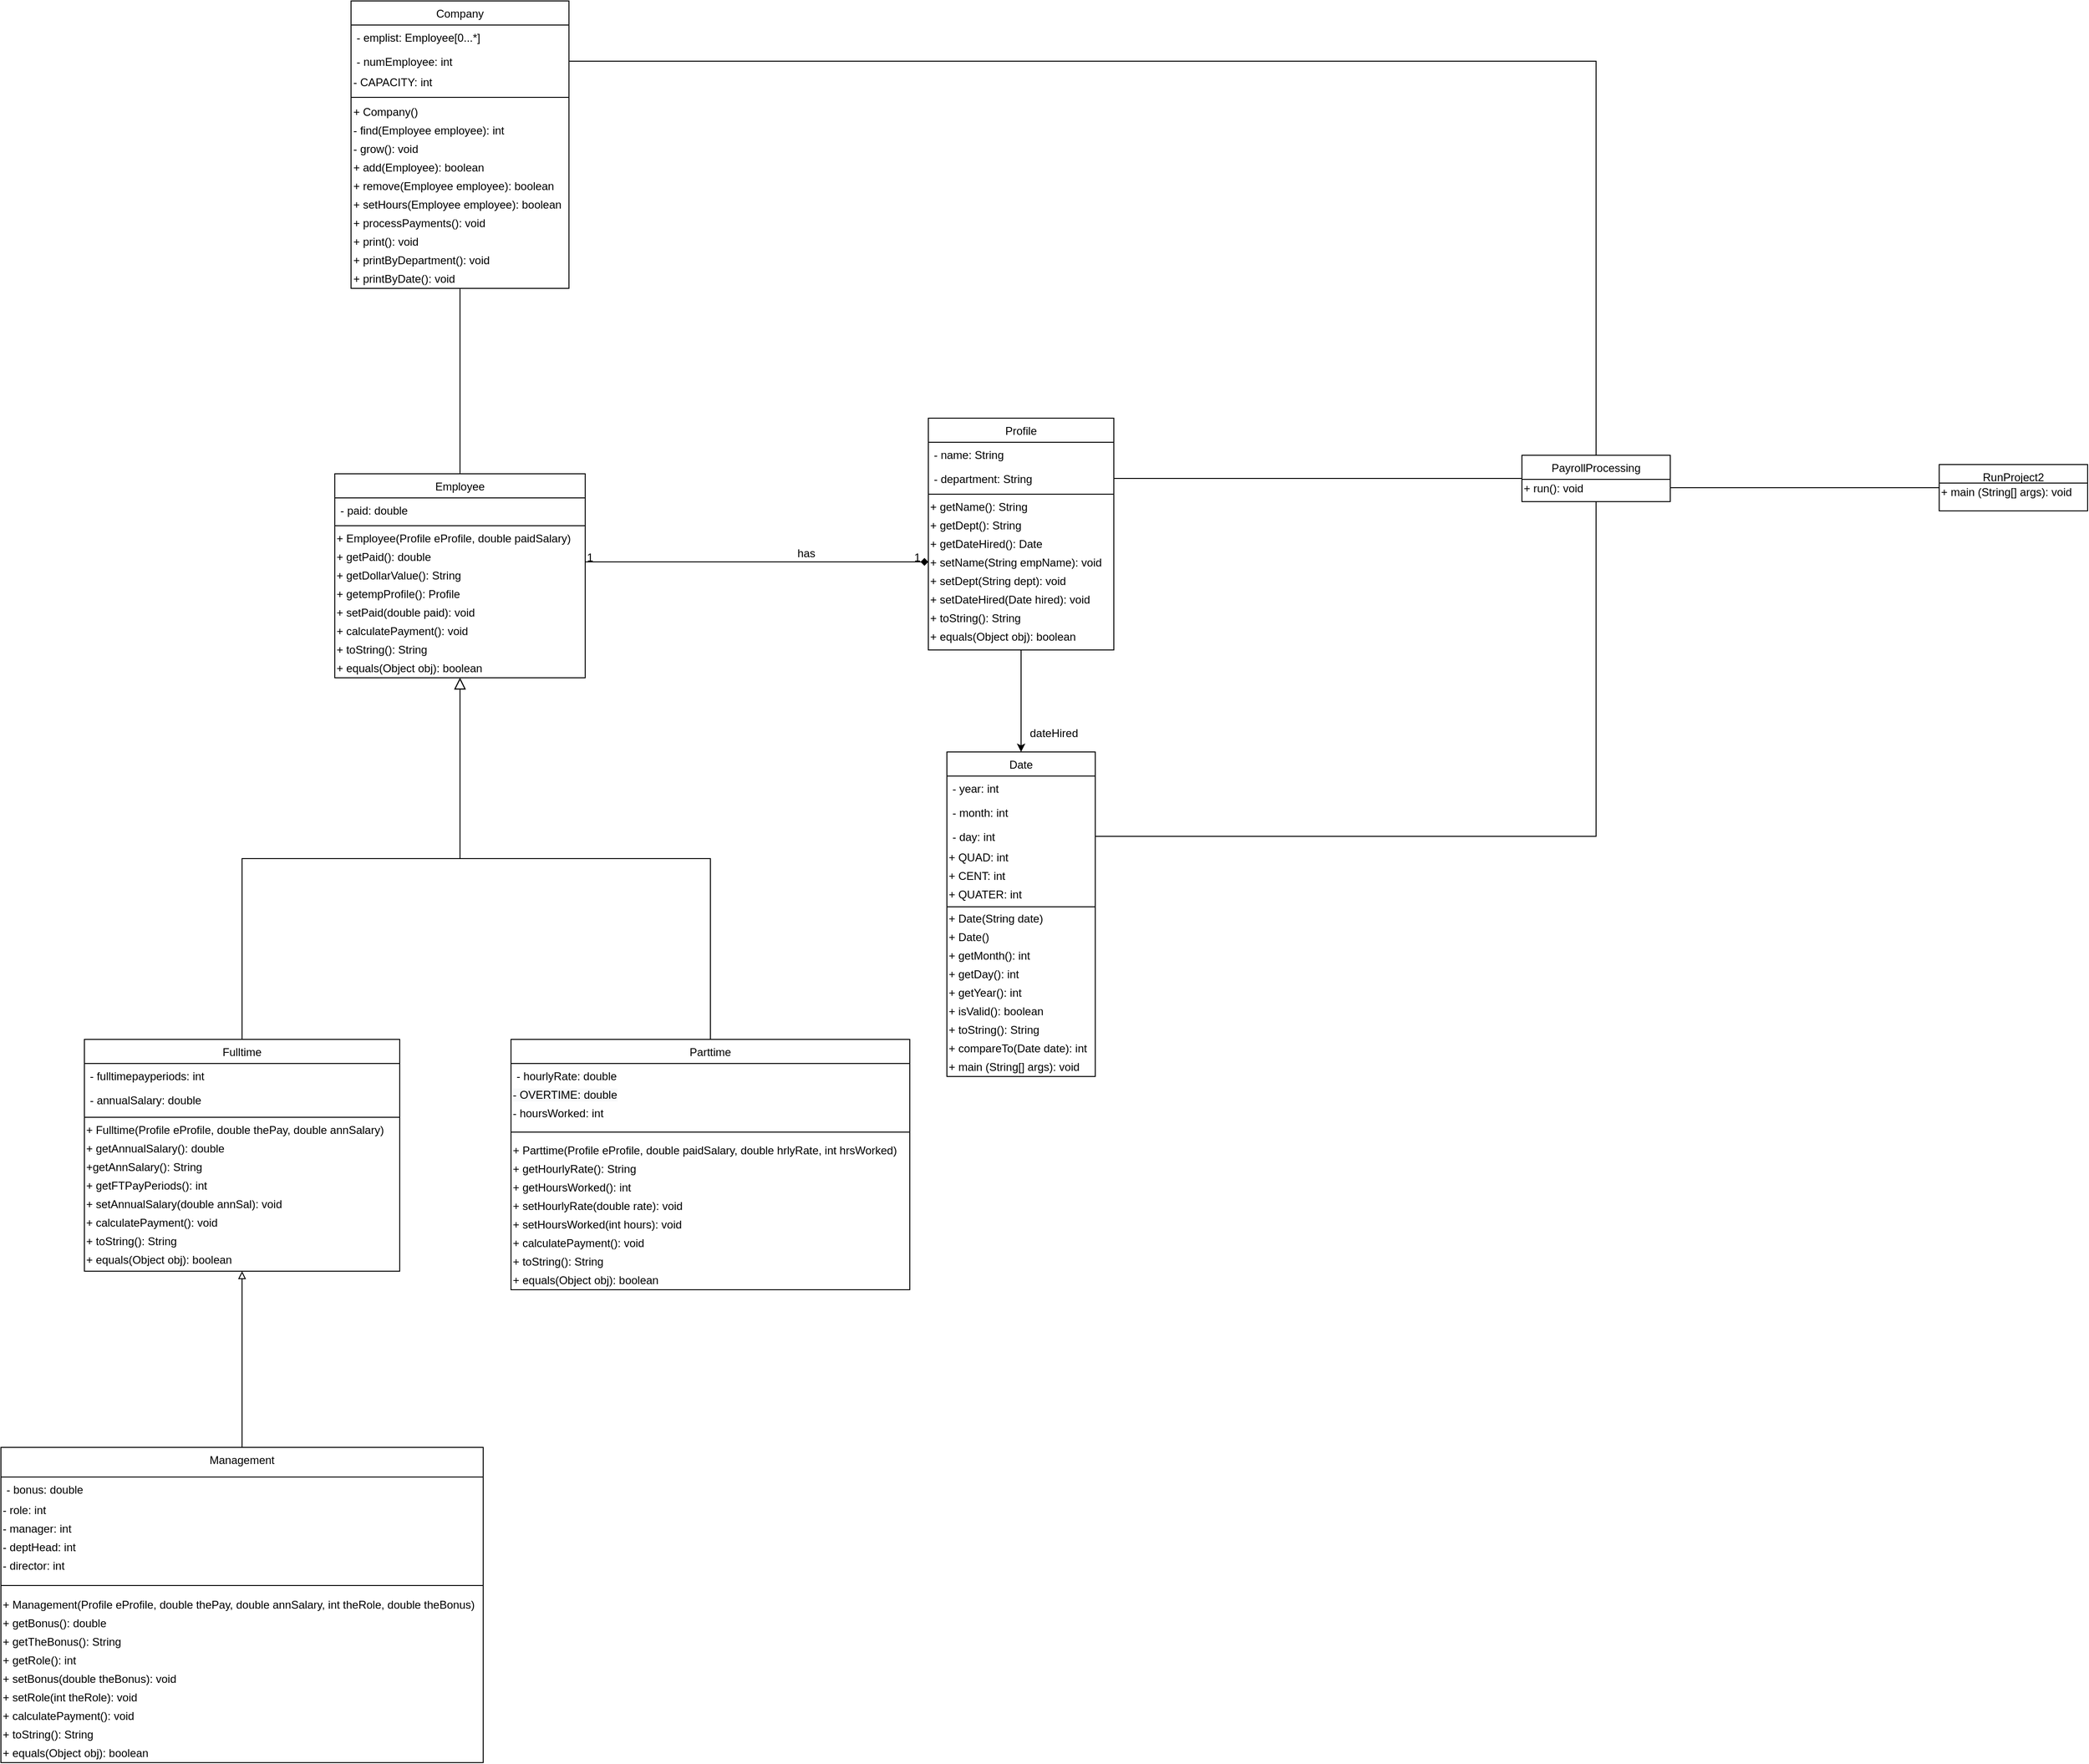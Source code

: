 <mxfile version="14.4.2" type="github">
  <diagram id="C5RBs43oDa-KdzZeNtuy" name="Page-1">
    <mxGraphModel dx="1397" dy="1777" grid="1" gridSize="10" guides="1" tooltips="1" connect="1" arrows="1" fold="1" page="1" pageScale="1" pageWidth="827" pageHeight="1169" math="0" shadow="0">
      <root>
        <mxCell id="WIyWlLk6GJQsqaUBKTNV-0" />
        <mxCell id="WIyWlLk6GJQsqaUBKTNV-1" parent="WIyWlLk6GJQsqaUBKTNV-0" />
        <mxCell id="EV7boDbEV2rRi2nIz7ZY-29" value="" style="edgeStyle=orthogonalEdgeStyle;rounded=0;orthogonalLoop=1;jettySize=auto;html=1;endArrow=none;endFill=0;" parent="WIyWlLk6GJQsqaUBKTNV-1" source="zkfFHV4jXpPFQw0GAbJ--0" target="EV7boDbEV2rRi2nIz7ZY-25" edge="1">
          <mxGeometry relative="1" as="geometry" />
        </mxCell>
        <mxCell id="zkfFHV4jXpPFQw0GAbJ--0" value="Employee" style="swimlane;fontStyle=0;align=center;verticalAlign=top;childLayout=stackLayout;horizontal=1;startSize=26;horizontalStack=0;resizeParent=1;resizeLast=0;collapsible=1;marginBottom=0;rounded=0;shadow=0;strokeWidth=1;" parent="WIyWlLk6GJQsqaUBKTNV-1" vertex="1">
          <mxGeometry x="320" y="80" width="270" height="220" as="geometry">
            <mxRectangle x="230" y="140" width="160" height="26" as="alternateBounds" />
          </mxGeometry>
        </mxCell>
        <mxCell id="zkfFHV4jXpPFQw0GAbJ--2" value="- paid: double" style="text;align=left;verticalAlign=top;spacingLeft=4;spacingRight=4;overflow=hidden;rotatable=0;points=[[0,0.5],[1,0.5]];portConstraint=eastwest;rounded=0;shadow=0;html=0;" parent="zkfFHV4jXpPFQw0GAbJ--0" vertex="1">
          <mxGeometry y="26" width="270" height="26" as="geometry" />
        </mxCell>
        <mxCell id="zkfFHV4jXpPFQw0GAbJ--4" value="" style="line;html=1;strokeWidth=1;align=left;verticalAlign=middle;spacingTop=-1;spacingLeft=3;spacingRight=3;rotatable=0;labelPosition=right;points=[];portConstraint=eastwest;" parent="zkfFHV4jXpPFQw0GAbJ--0" vertex="1">
          <mxGeometry y="52" width="270" height="8" as="geometry" />
        </mxCell>
        <mxCell id="jf_gZT0Rr-z08UychZLh-5" value="+ Employee(Profile eProfile, double paidSalary)" style="text;html=1;align=left;verticalAlign=middle;resizable=0;points=[];autosize=1;" parent="zkfFHV4jXpPFQw0GAbJ--0" vertex="1">
          <mxGeometry y="60" width="270" height="20" as="geometry" />
        </mxCell>
        <mxCell id="jf_gZT0Rr-z08UychZLh-7" value="+ getPaid(): double" style="text;html=1;align=left;verticalAlign=middle;resizable=0;points=[];autosize=1;" parent="zkfFHV4jXpPFQw0GAbJ--0" vertex="1">
          <mxGeometry y="80" width="270" height="20" as="geometry" />
        </mxCell>
        <mxCell id="jf_gZT0Rr-z08UychZLh-8" value="+ getDollarValue(): String" style="text;html=1;align=left;verticalAlign=middle;resizable=0;points=[];autosize=1;" parent="zkfFHV4jXpPFQw0GAbJ--0" vertex="1">
          <mxGeometry y="100" width="270" height="20" as="geometry" />
        </mxCell>
        <mxCell id="jf_gZT0Rr-z08UychZLh-10" value="+ getempProfile(): Profile" style="text;html=1;align=left;verticalAlign=middle;resizable=0;points=[];autosize=1;" parent="zkfFHV4jXpPFQw0GAbJ--0" vertex="1">
          <mxGeometry y="120" width="270" height="20" as="geometry" />
        </mxCell>
        <mxCell id="jf_gZT0Rr-z08UychZLh-23" value="+ setPaid(double paid): void" style="text;html=1;align=left;verticalAlign=middle;resizable=0;points=[];autosize=1;" parent="zkfFHV4jXpPFQw0GAbJ--0" vertex="1">
          <mxGeometry y="140" width="270" height="20" as="geometry" />
        </mxCell>
        <mxCell id="jf_gZT0Rr-z08UychZLh-12" value="+ calculatePayment(): void" style="text;html=1;align=left;verticalAlign=middle;resizable=0;points=[];autosize=1;" parent="zkfFHV4jXpPFQw0GAbJ--0" vertex="1">
          <mxGeometry y="160" width="270" height="20" as="geometry" />
        </mxCell>
        <mxCell id="jf_gZT0Rr-z08UychZLh-19" value="+ toString(): String" style="text;html=1;align=left;verticalAlign=middle;resizable=0;points=[];autosize=1;" parent="zkfFHV4jXpPFQw0GAbJ--0" vertex="1">
          <mxGeometry y="180" width="270" height="20" as="geometry" />
        </mxCell>
        <mxCell id="jf_gZT0Rr-z08UychZLh-20" value="+ equals(Object obj): boolean" style="text;html=1;align=left;verticalAlign=middle;resizable=0;points=[];autosize=1;" parent="zkfFHV4jXpPFQw0GAbJ--0" vertex="1">
          <mxGeometry y="200" width="270" height="20" as="geometry" />
        </mxCell>
        <mxCell id="zkfFHV4jXpPFQw0GAbJ--6" value="Fulltime" style="swimlane;fontStyle=0;align=center;verticalAlign=top;childLayout=stackLayout;horizontal=1;startSize=26;horizontalStack=0;resizeParent=1;resizeLast=0;collapsible=1;marginBottom=0;rounded=0;shadow=0;strokeWidth=1;" parent="WIyWlLk6GJQsqaUBKTNV-1" vertex="1">
          <mxGeometry x="50" y="690" width="340" height="250" as="geometry">
            <mxRectangle x="130" y="380" width="160" height="26" as="alternateBounds" />
          </mxGeometry>
        </mxCell>
        <mxCell id="zkfFHV4jXpPFQw0GAbJ--7" value="- fulltimepayperiods: int" style="text;align=left;verticalAlign=top;spacingLeft=4;spacingRight=4;overflow=hidden;rotatable=0;points=[[0,0.5],[1,0.5]];portConstraint=eastwest;" parent="zkfFHV4jXpPFQw0GAbJ--6" vertex="1">
          <mxGeometry y="26" width="340" height="26" as="geometry" />
        </mxCell>
        <mxCell id="zkfFHV4jXpPFQw0GAbJ--8" value="- annualSalary: double" style="text;align=left;verticalAlign=top;spacingLeft=4;spacingRight=4;overflow=hidden;rotatable=0;points=[[0,0.5],[1,0.5]];portConstraint=eastwest;rounded=0;shadow=0;html=0;" parent="zkfFHV4jXpPFQw0GAbJ--6" vertex="1">
          <mxGeometry y="52" width="340" height="28" as="geometry" />
        </mxCell>
        <mxCell id="zkfFHV4jXpPFQw0GAbJ--9" value="" style="line;html=1;strokeWidth=1;align=left;verticalAlign=middle;spacingTop=-1;spacingLeft=3;spacingRight=3;rotatable=0;labelPosition=right;points=[];portConstraint=eastwest;" parent="zkfFHV4jXpPFQw0GAbJ--6" vertex="1">
          <mxGeometry y="80" width="340" height="8" as="geometry" />
        </mxCell>
        <mxCell id="jf_gZT0Rr-z08UychZLh-13" value="+ Fulltime(Profile eProfile, double thePay, double annSalary)" style="text;html=1;align=left;verticalAlign=middle;resizable=0;points=[];autosize=1;" parent="zkfFHV4jXpPFQw0GAbJ--6" vertex="1">
          <mxGeometry y="88" width="340" height="20" as="geometry" />
        </mxCell>
        <mxCell id="jf_gZT0Rr-z08UychZLh-29" value="+ getAnnualSalary(): double" style="text;html=1;align=left;verticalAlign=middle;resizable=0;points=[];autosize=1;" parent="zkfFHV4jXpPFQw0GAbJ--6" vertex="1">
          <mxGeometry y="108" width="340" height="20" as="geometry" />
        </mxCell>
        <mxCell id="jf_gZT0Rr-z08UychZLh-30" value="+getAnnSalary(): String" style="text;html=1;align=left;verticalAlign=middle;resizable=0;points=[];autosize=1;" parent="zkfFHV4jXpPFQw0GAbJ--6" vertex="1">
          <mxGeometry y="128" width="340" height="20" as="geometry" />
        </mxCell>
        <mxCell id="jf_gZT0Rr-z08UychZLh-31" value="+ getFTPayPeriods(): int" style="text;html=1;align=left;verticalAlign=middle;resizable=0;points=[];autosize=1;" parent="zkfFHV4jXpPFQw0GAbJ--6" vertex="1">
          <mxGeometry y="148" width="340" height="20" as="geometry" />
        </mxCell>
        <mxCell id="jf_gZT0Rr-z08UychZLh-32" value="+ setAnnualSalary(double annSal): void" style="text;html=1;align=left;verticalAlign=middle;resizable=0;points=[];autosize=1;" parent="zkfFHV4jXpPFQw0GAbJ--6" vertex="1">
          <mxGeometry y="168" width="340" height="20" as="geometry" />
        </mxCell>
        <mxCell id="jf_gZT0Rr-z08UychZLh-34" value="+ calculatePayment(): void" style="text;html=1;align=left;verticalAlign=middle;resizable=0;points=[];autosize=1;" parent="zkfFHV4jXpPFQw0GAbJ--6" vertex="1">
          <mxGeometry y="188" width="340" height="20" as="geometry" />
        </mxCell>
        <mxCell id="jf_gZT0Rr-z08UychZLh-35" value="+ toString(): String" style="text;html=1;align=left;verticalAlign=middle;resizable=0;points=[];autosize=1;" parent="zkfFHV4jXpPFQw0GAbJ--6" vertex="1">
          <mxGeometry y="208" width="340" height="20" as="geometry" />
        </mxCell>
        <mxCell id="jf_gZT0Rr-z08UychZLh-36" value="+ equals(Object obj): boolean" style="text;html=1;align=left;verticalAlign=middle;resizable=0;points=[];autosize=1;" parent="zkfFHV4jXpPFQw0GAbJ--6" vertex="1">
          <mxGeometry y="228" width="340" height="20" as="geometry" />
        </mxCell>
        <mxCell id="zkfFHV4jXpPFQw0GAbJ--12" value="" style="endArrow=block;endSize=10;endFill=0;shadow=0;strokeWidth=1;rounded=0;edgeStyle=elbowEdgeStyle;elbow=vertical;" parent="WIyWlLk6GJQsqaUBKTNV-1" source="zkfFHV4jXpPFQw0GAbJ--6" target="zkfFHV4jXpPFQw0GAbJ--0" edge="1">
          <mxGeometry width="160" relative="1" as="geometry">
            <mxPoint x="200" y="203" as="sourcePoint" />
            <mxPoint x="200" y="203" as="targetPoint" />
          </mxGeometry>
        </mxCell>
        <mxCell id="zkfFHV4jXpPFQw0GAbJ--13" value="Parttime" style="swimlane;fontStyle=0;align=center;verticalAlign=top;childLayout=stackLayout;horizontal=1;startSize=26;horizontalStack=0;resizeParent=1;resizeLast=0;collapsible=1;marginBottom=0;rounded=0;shadow=0;strokeWidth=1;" parent="WIyWlLk6GJQsqaUBKTNV-1" vertex="1">
          <mxGeometry x="510" y="690" width="430" height="270" as="geometry">
            <mxRectangle x="340" y="380" width="170" height="26" as="alternateBounds" />
          </mxGeometry>
        </mxCell>
        <mxCell id="zkfFHV4jXpPFQw0GAbJ--14" value="- hourlyRate: double&#xa;&#xa;" style="text;align=left;verticalAlign=top;spacingLeft=4;spacingRight=4;overflow=hidden;rotatable=0;points=[[0,0.5],[1,0.5]];portConstraint=eastwest;" parent="zkfFHV4jXpPFQw0GAbJ--13" vertex="1">
          <mxGeometry y="26" width="430" height="24" as="geometry" />
        </mxCell>
        <mxCell id="EV7boDbEV2rRi2nIz7ZY-16" value="&lt;span style=&quot;color: rgb(0 , 0 , 0) ; font-family: &amp;#34;helvetica&amp;#34; ; font-size: 12px ; font-style: normal ; font-weight: 400 ; letter-spacing: normal ; text-indent: 0px ; text-transform: none ; word-spacing: 0px ; background-color: rgb(248 , 249 , 250) ; display: inline ; float: none&quot;&gt;- OVERTIME: double&lt;/span&gt;" style="text;html=1;align=left;verticalAlign=middle;resizable=0;points=[];autosize=1;" parent="zkfFHV4jXpPFQw0GAbJ--13" vertex="1">
          <mxGeometry y="50" width="430" height="20" as="geometry" />
        </mxCell>
        <mxCell id="EV7boDbEV2rRi2nIz7ZY-18" value="&lt;span style=&quot;&quot;&gt;- hoursWorked: int&lt;/span&gt;" style="text;html=1;align=left;verticalAlign=middle;resizable=0;points=[];autosize=1;" parent="zkfFHV4jXpPFQw0GAbJ--13" vertex="1">
          <mxGeometry y="70" width="430" height="20" as="geometry" />
        </mxCell>
        <mxCell id="zkfFHV4jXpPFQw0GAbJ--15" value="" style="line;html=1;strokeWidth=1;align=left;verticalAlign=middle;spacingTop=-1;spacingLeft=3;spacingRight=3;rotatable=0;labelPosition=right;points=[];portConstraint=eastwest;" parent="zkfFHV4jXpPFQw0GAbJ--13" vertex="1">
          <mxGeometry y="90" width="430" height="20" as="geometry" />
        </mxCell>
        <mxCell id="jf_gZT0Rr-z08UychZLh-11" value="+ Parttime(Profile eProfile, double paidSalary, double hrlyRate, int hrsWorked)" style="text;html=1;align=left;verticalAlign=middle;resizable=0;points=[];autosize=1;" parent="zkfFHV4jXpPFQw0GAbJ--13" vertex="1">
          <mxGeometry y="110" width="430" height="20" as="geometry" />
        </mxCell>
        <mxCell id="jf_gZT0Rr-z08UychZLh-21" value="+ getHourlyRate(): String" style="text;html=1;align=left;verticalAlign=middle;resizable=0;points=[];autosize=1;" parent="zkfFHV4jXpPFQw0GAbJ--13" vertex="1">
          <mxGeometry y="130" width="430" height="20" as="geometry" />
        </mxCell>
        <mxCell id="jf_gZT0Rr-z08UychZLh-22" value="+ getHoursWorked(): int" style="text;html=1;align=left;verticalAlign=middle;resizable=0;points=[];autosize=1;" parent="zkfFHV4jXpPFQw0GAbJ--13" vertex="1">
          <mxGeometry y="150" width="430" height="20" as="geometry" />
        </mxCell>
        <mxCell id="jf_gZT0Rr-z08UychZLh-24" value="+ setHourlyRate(double rate): void" style="text;html=1;align=left;verticalAlign=middle;resizable=0;points=[];autosize=1;" parent="zkfFHV4jXpPFQw0GAbJ--13" vertex="1">
          <mxGeometry y="170" width="430" height="20" as="geometry" />
        </mxCell>
        <mxCell id="jf_gZT0Rr-z08UychZLh-25" value="+ setHoursWorked(int hours): void" style="text;html=1;align=left;verticalAlign=middle;resizable=0;points=[];autosize=1;" parent="zkfFHV4jXpPFQw0GAbJ--13" vertex="1">
          <mxGeometry y="190" width="430" height="20" as="geometry" />
        </mxCell>
        <mxCell id="jf_gZT0Rr-z08UychZLh-26" value="+ calculatePayment(): void" style="text;html=1;align=left;verticalAlign=middle;resizable=0;points=[];autosize=1;" parent="zkfFHV4jXpPFQw0GAbJ--13" vertex="1">
          <mxGeometry y="210" width="430" height="20" as="geometry" />
        </mxCell>
        <mxCell id="jf_gZT0Rr-z08UychZLh-27" value="+ toString(): String" style="text;html=1;align=left;verticalAlign=middle;resizable=0;points=[];autosize=1;" parent="zkfFHV4jXpPFQw0GAbJ--13" vertex="1">
          <mxGeometry y="230" width="430" height="20" as="geometry" />
        </mxCell>
        <mxCell id="jf_gZT0Rr-z08UychZLh-28" value="+ equals(Object obj): boolean" style="text;html=1;align=left;verticalAlign=middle;resizable=0;points=[];autosize=1;" parent="zkfFHV4jXpPFQw0GAbJ--13" vertex="1">
          <mxGeometry y="250" width="430" height="20" as="geometry" />
        </mxCell>
        <mxCell id="zkfFHV4jXpPFQw0GAbJ--16" value="" style="endArrow=block;endSize=10;endFill=0;shadow=0;strokeWidth=1;rounded=0;edgeStyle=elbowEdgeStyle;elbow=vertical;" parent="WIyWlLk6GJQsqaUBKTNV-1" source="zkfFHV4jXpPFQw0GAbJ--13" target="zkfFHV4jXpPFQw0GAbJ--0" edge="1">
          <mxGeometry width="160" relative="1" as="geometry">
            <mxPoint x="210" y="373" as="sourcePoint" />
            <mxPoint x="310" y="271" as="targetPoint" />
          </mxGeometry>
        </mxCell>
        <mxCell id="jf_gZT0Rr-z08UychZLh-3" style="edgeStyle=orthogonalEdgeStyle;rounded=0;orthogonalLoop=1;jettySize=auto;html=1;entryX=0.5;entryY=0;entryDx=0;entryDy=0;startSize=6;endArrow=classic;endFill=1;endSize=6;targetPerimeterSpacing=0;" parent="WIyWlLk6GJQsqaUBKTNV-1" source="zkfFHV4jXpPFQw0GAbJ--17" target="EV7boDbEV2rRi2nIz7ZY-36" edge="1">
          <mxGeometry relative="1" as="geometry" />
        </mxCell>
        <mxCell id="zkfFHV4jXpPFQw0GAbJ--17" value="Profile" style="swimlane;fontStyle=0;align=center;verticalAlign=top;childLayout=stackLayout;horizontal=1;startSize=26;horizontalStack=0;resizeParent=1;resizeLast=0;collapsible=1;marginBottom=0;rounded=0;shadow=0;strokeWidth=1;" parent="WIyWlLk6GJQsqaUBKTNV-1" vertex="1">
          <mxGeometry x="960" y="20" width="200" height="250" as="geometry">
            <mxRectangle x="550" y="140" width="160" height="26" as="alternateBounds" />
          </mxGeometry>
        </mxCell>
        <mxCell id="zkfFHV4jXpPFQw0GAbJ--18" value="- name: String" style="text;align=left;verticalAlign=top;spacingLeft=4;spacingRight=4;overflow=hidden;rotatable=0;points=[[0,0.5],[1,0.5]];portConstraint=eastwest;" parent="zkfFHV4jXpPFQw0GAbJ--17" vertex="1">
          <mxGeometry y="26" width="200" height="26" as="geometry" />
        </mxCell>
        <mxCell id="zkfFHV4jXpPFQw0GAbJ--19" value="- department: String" style="text;align=left;verticalAlign=top;spacingLeft=4;spacingRight=4;overflow=hidden;rotatable=0;points=[[0,0.5],[1,0.5]];portConstraint=eastwest;rounded=0;shadow=0;html=0;" parent="zkfFHV4jXpPFQw0GAbJ--17" vertex="1">
          <mxGeometry y="52" width="200" height="26" as="geometry" />
        </mxCell>
        <mxCell id="zkfFHV4jXpPFQw0GAbJ--23" value="" style="line;html=1;strokeWidth=1;align=left;verticalAlign=middle;spacingTop=-1;spacingLeft=3;spacingRight=3;rotatable=0;labelPosition=right;points=[];portConstraint=eastwest;" parent="zkfFHV4jXpPFQw0GAbJ--17" vertex="1">
          <mxGeometry y="78" width="200" height="8" as="geometry" />
        </mxCell>
        <mxCell id="jf_gZT0Rr-z08UychZLh-70" value="+ getName(): String" style="text;html=1;align=left;verticalAlign=middle;resizable=0;points=[];autosize=1;" parent="zkfFHV4jXpPFQw0GAbJ--17" vertex="1">
          <mxGeometry y="86" width="200" height="20" as="geometry" />
        </mxCell>
        <mxCell id="jf_gZT0Rr-z08UychZLh-71" value="+ getDept(): String" style="text;html=1;align=left;verticalAlign=middle;resizable=0;points=[];autosize=1;" parent="zkfFHV4jXpPFQw0GAbJ--17" vertex="1">
          <mxGeometry y="106" width="200" height="20" as="geometry" />
        </mxCell>
        <mxCell id="jf_gZT0Rr-z08UychZLh-72" value="+ getDateHired(): Date" style="text;html=1;align=left;verticalAlign=middle;resizable=0;points=[];autosize=1;" parent="zkfFHV4jXpPFQw0GAbJ--17" vertex="1">
          <mxGeometry y="126" width="200" height="20" as="geometry" />
        </mxCell>
        <mxCell id="jf_gZT0Rr-z08UychZLh-73" value="+ setName(String empName): void" style="text;html=1;align=left;verticalAlign=middle;resizable=0;points=[];autosize=1;" parent="zkfFHV4jXpPFQw0GAbJ--17" vertex="1">
          <mxGeometry y="146" width="200" height="20" as="geometry" />
        </mxCell>
        <mxCell id="jf_gZT0Rr-z08UychZLh-74" value="+ setDept(String dept): void" style="text;html=1;align=left;verticalAlign=middle;resizable=0;points=[];autosize=1;" parent="zkfFHV4jXpPFQw0GAbJ--17" vertex="1">
          <mxGeometry y="166" width="200" height="20" as="geometry" />
        </mxCell>
        <mxCell id="jf_gZT0Rr-z08UychZLh-75" value="+ setDateHired(Date hired): void" style="text;html=1;align=left;verticalAlign=middle;resizable=0;points=[];autosize=1;" parent="zkfFHV4jXpPFQw0GAbJ--17" vertex="1">
          <mxGeometry y="186" width="200" height="20" as="geometry" />
        </mxCell>
        <mxCell id="jf_gZT0Rr-z08UychZLh-76" value="+ toString(): String" style="text;html=1;align=left;verticalAlign=middle;resizable=0;points=[];autosize=1;" parent="zkfFHV4jXpPFQw0GAbJ--17" vertex="1">
          <mxGeometry y="206" width="200" height="20" as="geometry" />
        </mxCell>
        <mxCell id="jf_gZT0Rr-z08UychZLh-77" value="+ equals(Object obj): boolean" style="text;html=1;align=left;verticalAlign=middle;resizable=0;points=[];autosize=1;" parent="zkfFHV4jXpPFQw0GAbJ--17" vertex="1">
          <mxGeometry y="226" width="200" height="20" as="geometry" />
        </mxCell>
        <mxCell id="zkfFHV4jXpPFQw0GAbJ--26" value="" style="endArrow=diamond;shadow=0;strokeWidth=1;rounded=0;endFill=1;edgeStyle=elbowEdgeStyle;elbow=vertical;" parent="WIyWlLk6GJQsqaUBKTNV-1" source="zkfFHV4jXpPFQw0GAbJ--0" target="zkfFHV4jXpPFQw0GAbJ--17" edge="1">
          <mxGeometry x="0.5" y="41" relative="1" as="geometry">
            <mxPoint x="380" y="192" as="sourcePoint" />
            <mxPoint x="540" y="192" as="targetPoint" />
            <mxPoint x="-40" y="32" as="offset" />
          </mxGeometry>
        </mxCell>
        <mxCell id="zkfFHV4jXpPFQw0GAbJ--27" value="1" style="resizable=0;align=left;verticalAlign=bottom;labelBackgroundColor=none;fontSize=12;" parent="zkfFHV4jXpPFQw0GAbJ--26" connectable="0" vertex="1">
          <mxGeometry x="-1" relative="1" as="geometry">
            <mxPoint y="4" as="offset" />
          </mxGeometry>
        </mxCell>
        <mxCell id="zkfFHV4jXpPFQw0GAbJ--28" value="1" style="resizable=0;align=right;verticalAlign=bottom;labelBackgroundColor=none;fontSize=12;" parent="zkfFHV4jXpPFQw0GAbJ--26" connectable="0" vertex="1">
          <mxGeometry x="1" relative="1" as="geometry">
            <mxPoint x="-7" y="4" as="offset" />
          </mxGeometry>
        </mxCell>
        <mxCell id="zkfFHV4jXpPFQw0GAbJ--29" value="has" style="text;html=1;resizable=0;points=[];;align=center;verticalAlign=middle;labelBackgroundColor=none;rounded=0;shadow=0;strokeWidth=1;fontSize=12;" parent="zkfFHV4jXpPFQw0GAbJ--26" vertex="1" connectable="0">
          <mxGeometry x="0.5" y="49" relative="1" as="geometry">
            <mxPoint x="-40" y="40" as="offset" />
          </mxGeometry>
        </mxCell>
        <mxCell id="EV7boDbEV2rRi2nIz7ZY-15" style="edgeStyle=orthogonalEdgeStyle;rounded=0;orthogonalLoop=1;jettySize=auto;html=1;endArrow=block;endFill=0;entryX=0.5;entryY=1;entryDx=0;entryDy=0;" parent="WIyWlLk6GJQsqaUBKTNV-1" source="EV7boDbEV2rRi2nIz7ZY-0" target="zkfFHV4jXpPFQw0GAbJ--6" edge="1">
          <mxGeometry relative="1" as="geometry">
            <mxPoint x="200" y="500" as="targetPoint" />
          </mxGeometry>
        </mxCell>
        <mxCell id="EV7boDbEV2rRi2nIz7ZY-0" value="Management" style="swimlane;fontStyle=0;align=center;verticalAlign=top;childLayout=stackLayout;horizontal=1;startSize=32;horizontalStack=0;resizeParent=1;resizeLast=0;collapsible=1;marginBottom=0;rounded=0;shadow=0;strokeWidth=1;" parent="WIyWlLk6GJQsqaUBKTNV-1" vertex="1">
          <mxGeometry x="-40" y="1130" width="520" height="340" as="geometry">
            <mxRectangle x="130" y="380" width="160" height="26" as="alternateBounds" />
          </mxGeometry>
        </mxCell>
        <mxCell id="EV7boDbEV2rRi2nIz7ZY-1" value="- bonus: double&#xa;" style="text;align=left;verticalAlign=top;spacingLeft=4;spacingRight=4;overflow=hidden;rotatable=0;points=[[0,0.5],[1,0.5]];portConstraint=eastwest;" parent="EV7boDbEV2rRi2nIz7ZY-0" vertex="1">
          <mxGeometry y="32" width="520" height="26" as="geometry" />
        </mxCell>
        <mxCell id="jf_gZT0Rr-z08UychZLh-0" value="- role: int" style="text;html=1;align=left;verticalAlign=middle;resizable=0;points=[];autosize=1;" parent="EV7boDbEV2rRi2nIz7ZY-0" vertex="1">
          <mxGeometry y="58" width="520" height="20" as="geometry" />
        </mxCell>
        <mxCell id="EV7boDbEV2rRi2nIz7ZY-22" value="- manager: int" style="text;html=1;align=left;verticalAlign=middle;resizable=0;points=[];autosize=1;" parent="EV7boDbEV2rRi2nIz7ZY-0" vertex="1">
          <mxGeometry y="78" width="520" height="20" as="geometry" />
        </mxCell>
        <mxCell id="EV7boDbEV2rRi2nIz7ZY-23" value="- deptHead: int" style="text;html=1;align=left;verticalAlign=middle;resizable=0;points=[];autosize=1;" parent="EV7boDbEV2rRi2nIz7ZY-0" vertex="1">
          <mxGeometry y="98" width="520" height="20" as="geometry" />
        </mxCell>
        <mxCell id="EV7boDbEV2rRi2nIz7ZY-24" value="- director: int" style="text;html=1;align=left;verticalAlign=middle;resizable=0;points=[];autosize=1;" parent="EV7boDbEV2rRi2nIz7ZY-0" vertex="1">
          <mxGeometry y="118" width="520" height="20" as="geometry" />
        </mxCell>
        <mxCell id="EV7boDbEV2rRi2nIz7ZY-3" value="" style="line;html=1;strokeWidth=1;align=left;verticalAlign=middle;spacingTop=-1;spacingLeft=3;spacingRight=3;rotatable=0;labelPosition=right;points=[];portConstraint=eastwest;" parent="EV7boDbEV2rRi2nIz7ZY-0" vertex="1">
          <mxGeometry y="138" width="520" height="22" as="geometry" />
        </mxCell>
        <mxCell id="jf_gZT0Rr-z08UychZLh-14" value="+ Management(Profile eProfile, double thePay, double annSalary, int theRole, double theBonus)" style="text;html=1;align=left;verticalAlign=middle;resizable=0;points=[];autosize=1;" parent="EV7boDbEV2rRi2nIz7ZY-0" vertex="1">
          <mxGeometry y="160" width="520" height="20" as="geometry" />
        </mxCell>
        <mxCell id="jf_gZT0Rr-z08UychZLh-37" value="+ getBonus(): double" style="text;html=1;align=left;verticalAlign=middle;resizable=0;points=[];autosize=1;" parent="EV7boDbEV2rRi2nIz7ZY-0" vertex="1">
          <mxGeometry y="180" width="520" height="20" as="geometry" />
        </mxCell>
        <mxCell id="jf_gZT0Rr-z08UychZLh-38" value="+ getTheBonus(): String" style="text;html=1;align=left;verticalAlign=middle;resizable=0;points=[];autosize=1;" parent="EV7boDbEV2rRi2nIz7ZY-0" vertex="1">
          <mxGeometry y="200" width="520" height="20" as="geometry" />
        </mxCell>
        <mxCell id="jf_gZT0Rr-z08UychZLh-39" value="+ getRole(): int" style="text;html=1;align=left;verticalAlign=middle;resizable=0;points=[];autosize=1;" parent="EV7boDbEV2rRi2nIz7ZY-0" vertex="1">
          <mxGeometry y="220" width="520" height="20" as="geometry" />
        </mxCell>
        <mxCell id="jf_gZT0Rr-z08UychZLh-40" value="+ setBonus(double theBonus): void" style="text;html=1;align=left;verticalAlign=middle;resizable=0;points=[];autosize=1;" parent="EV7boDbEV2rRi2nIz7ZY-0" vertex="1">
          <mxGeometry y="240" width="520" height="20" as="geometry" />
        </mxCell>
        <mxCell id="jf_gZT0Rr-z08UychZLh-41" value="+ setRole(int theRole): void" style="text;html=1;align=left;verticalAlign=middle;resizable=0;points=[];autosize=1;" parent="EV7boDbEV2rRi2nIz7ZY-0" vertex="1">
          <mxGeometry y="260" width="520" height="20" as="geometry" />
        </mxCell>
        <mxCell id="jf_gZT0Rr-z08UychZLh-43" value="+ calculatePayment(): void" style="text;html=1;align=left;verticalAlign=middle;resizable=0;points=[];autosize=1;" parent="EV7boDbEV2rRi2nIz7ZY-0" vertex="1">
          <mxGeometry y="280" width="520" height="20" as="geometry" />
        </mxCell>
        <mxCell id="jf_gZT0Rr-z08UychZLh-44" value="+ toString(): String" style="text;html=1;align=left;verticalAlign=middle;resizable=0;points=[];autosize=1;" parent="EV7boDbEV2rRi2nIz7ZY-0" vertex="1">
          <mxGeometry y="300" width="520" height="20" as="geometry" />
        </mxCell>
        <mxCell id="jf_gZT0Rr-z08UychZLh-45" value="+ equals(Object obj): boolean" style="text;html=1;align=left;verticalAlign=middle;resizable=0;points=[];autosize=1;" parent="EV7boDbEV2rRi2nIz7ZY-0" vertex="1">
          <mxGeometry y="320" width="520" height="20" as="geometry" />
        </mxCell>
        <mxCell id="EV7boDbEV2rRi2nIz7ZY-25" value="Company" style="swimlane;fontStyle=0;align=center;verticalAlign=top;childLayout=stackLayout;horizontal=1;startSize=26;horizontalStack=0;resizeParent=1;resizeLast=0;collapsible=1;marginBottom=0;rounded=0;shadow=0;strokeWidth=1;" parent="WIyWlLk6GJQsqaUBKTNV-1" vertex="1">
          <mxGeometry x="337.5" y="-430" width="235" height="310" as="geometry">
            <mxRectangle x="230" y="140" width="160" height="26" as="alternateBounds" />
          </mxGeometry>
        </mxCell>
        <mxCell id="EV7boDbEV2rRi2nIz7ZY-26" value="- emplist: Employee[0...*]" style="text;align=left;verticalAlign=top;spacingLeft=4;spacingRight=4;overflow=hidden;rotatable=0;points=[[0,0.5],[1,0.5]];portConstraint=eastwest;" parent="EV7boDbEV2rRi2nIz7ZY-25" vertex="1">
          <mxGeometry y="26" width="235" height="26" as="geometry" />
        </mxCell>
        <mxCell id="EV7boDbEV2rRi2nIz7ZY-27" value="- numEmployee: int" style="text;align=left;verticalAlign=top;spacingLeft=4;spacingRight=4;overflow=hidden;rotatable=0;points=[[0,0.5],[1,0.5]];portConstraint=eastwest;rounded=0;shadow=0;html=0;" parent="EV7boDbEV2rRi2nIz7ZY-25" vertex="1">
          <mxGeometry y="52" width="235" height="26" as="geometry" />
        </mxCell>
        <mxCell id="EV7boDbEV2rRi2nIz7ZY-30" value="- CAPACITY: int" style="text;html=1;align=left;verticalAlign=middle;resizable=0;points=[];autosize=1;" parent="EV7boDbEV2rRi2nIz7ZY-25" vertex="1">
          <mxGeometry y="78" width="235" height="20" as="geometry" />
        </mxCell>
        <mxCell id="EV7boDbEV2rRi2nIz7ZY-28" value="" style="line;html=1;strokeWidth=1;align=left;verticalAlign=middle;spacingTop=-1;spacingLeft=3;spacingRight=3;rotatable=0;labelPosition=right;points=[];portConstraint=eastwest;" parent="EV7boDbEV2rRi2nIz7ZY-25" vertex="1">
          <mxGeometry y="98" width="235" height="12" as="geometry" />
        </mxCell>
        <mxCell id="jf_gZT0Rr-z08UychZLh-54" value="+ Company()" style="text;html=1;align=left;verticalAlign=middle;resizable=0;points=[];autosize=1;" parent="EV7boDbEV2rRi2nIz7ZY-25" vertex="1">
          <mxGeometry y="110" width="235" height="20" as="geometry" />
        </mxCell>
        <mxCell id="jf_gZT0Rr-z08UychZLh-55" value="- find(Employee employee): int" style="text;html=1;align=left;verticalAlign=middle;resizable=0;points=[];autosize=1;" parent="EV7boDbEV2rRi2nIz7ZY-25" vertex="1">
          <mxGeometry y="130" width="235" height="20" as="geometry" />
        </mxCell>
        <mxCell id="jf_gZT0Rr-z08UychZLh-56" value="- grow(): void" style="text;html=1;align=left;verticalAlign=middle;resizable=0;points=[];autosize=1;" parent="EV7boDbEV2rRi2nIz7ZY-25" vertex="1">
          <mxGeometry y="150" width="235" height="20" as="geometry" />
        </mxCell>
        <mxCell id="jf_gZT0Rr-z08UychZLh-57" value="+ add(Employee): boolean" style="text;html=1;align=left;verticalAlign=middle;resizable=0;points=[];autosize=1;" parent="EV7boDbEV2rRi2nIz7ZY-25" vertex="1">
          <mxGeometry y="170" width="235" height="20" as="geometry" />
        </mxCell>
        <mxCell id="jf_gZT0Rr-z08UychZLh-58" value="+ remove(Employee employee): boolean" style="text;html=1;align=left;verticalAlign=middle;resizable=0;points=[];autosize=1;" parent="EV7boDbEV2rRi2nIz7ZY-25" vertex="1">
          <mxGeometry y="190" width="235" height="20" as="geometry" />
        </mxCell>
        <mxCell id="jf_gZT0Rr-z08UychZLh-59" value="+ setHours(Employee employee): boolean" style="text;html=1;align=left;verticalAlign=middle;resizable=0;points=[];autosize=1;" parent="EV7boDbEV2rRi2nIz7ZY-25" vertex="1">
          <mxGeometry y="210" width="235" height="20" as="geometry" />
        </mxCell>
        <mxCell id="jf_gZT0Rr-z08UychZLh-60" value="+ processPayments(): void" style="text;html=1;align=left;verticalAlign=middle;resizable=0;points=[];autosize=1;" parent="EV7boDbEV2rRi2nIz7ZY-25" vertex="1">
          <mxGeometry y="230" width="235" height="20" as="geometry" />
        </mxCell>
        <mxCell id="jf_gZT0Rr-z08UychZLh-61" value="+ print(): void" style="text;html=1;align=left;verticalAlign=middle;resizable=0;points=[];autosize=1;" parent="EV7boDbEV2rRi2nIz7ZY-25" vertex="1">
          <mxGeometry y="250" width="235" height="20" as="geometry" />
        </mxCell>
        <mxCell id="jf_gZT0Rr-z08UychZLh-63" value="+ printByDepartment(): void" style="text;html=1;align=left;verticalAlign=middle;resizable=0;points=[];autosize=1;" parent="EV7boDbEV2rRi2nIz7ZY-25" vertex="1">
          <mxGeometry y="270" width="235" height="20" as="geometry" />
        </mxCell>
        <mxCell id="jf_gZT0Rr-z08UychZLh-66" value="+ printByDate(): void" style="text;html=1;align=left;verticalAlign=middle;resizable=0;points=[];autosize=1;" parent="EV7boDbEV2rRi2nIz7ZY-25" vertex="1">
          <mxGeometry y="290" width="235" height="20" as="geometry" />
        </mxCell>
        <mxCell id="EV7boDbEV2rRi2nIz7ZY-31" value="PayrollProcessing" style="swimlane;fontStyle=0;align=center;verticalAlign=top;childLayout=stackLayout;horizontal=1;startSize=26;horizontalStack=0;resizeParent=1;resizeLast=0;collapsible=1;marginBottom=0;rounded=0;shadow=0;strokeWidth=1;" parent="WIyWlLk6GJQsqaUBKTNV-1" vertex="1">
          <mxGeometry x="1600" y="60" width="160" height="50" as="geometry">
            <mxRectangle x="230" y="140" width="160" height="26" as="alternateBounds" />
          </mxGeometry>
        </mxCell>
        <mxCell id="jf_gZT0Rr-z08UychZLh-68" value="+ run(): void" style="text;html=1;align=left;verticalAlign=middle;resizable=0;points=[];autosize=1;" parent="EV7boDbEV2rRi2nIz7ZY-31" vertex="1">
          <mxGeometry y="26" width="160" height="20" as="geometry" />
        </mxCell>
        <mxCell id="EV7boDbEV2rRi2nIz7ZY-36" value="Date" style="swimlane;fontStyle=0;align=center;verticalAlign=top;childLayout=stackLayout;horizontal=1;startSize=26;horizontalStack=0;resizeParent=1;resizeLast=0;collapsible=1;marginBottom=0;rounded=0;shadow=0;strokeWidth=1;" parent="WIyWlLk6GJQsqaUBKTNV-1" vertex="1">
          <mxGeometry x="980" y="380" width="160" height="350" as="geometry">
            <mxRectangle x="550" y="140" width="160" height="26" as="alternateBounds" />
          </mxGeometry>
        </mxCell>
        <mxCell id="EV7boDbEV2rRi2nIz7ZY-37" value="- year: int" style="text;align=left;verticalAlign=top;spacingLeft=4;spacingRight=4;overflow=hidden;rotatable=0;points=[[0,0.5],[1,0.5]];portConstraint=eastwest;" parent="EV7boDbEV2rRi2nIz7ZY-36" vertex="1">
          <mxGeometry y="26" width="160" height="26" as="geometry" />
        </mxCell>
        <mxCell id="EV7boDbEV2rRi2nIz7ZY-38" value="- month: int" style="text;align=left;verticalAlign=top;spacingLeft=4;spacingRight=4;overflow=hidden;rotatable=0;points=[[0,0.5],[1,0.5]];portConstraint=eastwest;rounded=0;shadow=0;html=0;" parent="EV7boDbEV2rRi2nIz7ZY-36" vertex="1">
          <mxGeometry y="52" width="160" height="26" as="geometry" />
        </mxCell>
        <mxCell id="EV7boDbEV2rRi2nIz7ZY-39" value="- day: int" style="text;align=left;verticalAlign=top;spacingLeft=4;spacingRight=4;overflow=hidden;rotatable=0;points=[[0,0.5],[1,0.5]];portConstraint=eastwest;rounded=0;shadow=0;html=0;" parent="EV7boDbEV2rRi2nIz7ZY-36" vertex="1">
          <mxGeometry y="78" width="160" height="26" as="geometry" />
        </mxCell>
        <mxCell id="EV7boDbEV2rRi2nIz7ZY-41" value="+ QUAD: int" style="text;html=1;align=left;verticalAlign=middle;resizable=0;points=[];autosize=1;" parent="EV7boDbEV2rRi2nIz7ZY-36" vertex="1">
          <mxGeometry y="104" width="160" height="20" as="geometry" />
        </mxCell>
        <mxCell id="EV7boDbEV2rRi2nIz7ZY-42" value="+ CENT: int" style="text;html=1;align=left;verticalAlign=middle;resizable=0;points=[];autosize=1;" parent="EV7boDbEV2rRi2nIz7ZY-36" vertex="1">
          <mxGeometry y="124" width="160" height="20" as="geometry" />
        </mxCell>
        <mxCell id="EV7boDbEV2rRi2nIz7ZY-43" value="+ QUATER: int" style="text;html=1;align=left;verticalAlign=middle;resizable=0;points=[];autosize=1;" parent="EV7boDbEV2rRi2nIz7ZY-36" vertex="1">
          <mxGeometry y="144" width="160" height="20" as="geometry" />
        </mxCell>
        <mxCell id="EV7boDbEV2rRi2nIz7ZY-40" value="" style="line;html=1;strokeWidth=1;align=left;verticalAlign=middle;spacingTop=-1;spacingLeft=3;spacingRight=3;rotatable=0;labelPosition=right;points=[];portConstraint=eastwest;" parent="EV7boDbEV2rRi2nIz7ZY-36" vertex="1">
          <mxGeometry y="164" width="160" height="6" as="geometry" />
        </mxCell>
        <mxCell id="jf_gZT0Rr-z08UychZLh-16" value="+ Date(String date)" style="text;html=1;align=left;verticalAlign=middle;resizable=0;points=[];autosize=1;" parent="EV7boDbEV2rRi2nIz7ZY-36" vertex="1">
          <mxGeometry y="170" width="160" height="20" as="geometry" />
        </mxCell>
        <mxCell id="jf_gZT0Rr-z08UychZLh-17" value="+ Date()" style="text;html=1;align=left;verticalAlign=middle;resizable=0;points=[];autosize=1;" parent="EV7boDbEV2rRi2nIz7ZY-36" vertex="1">
          <mxGeometry y="190" width="160" height="20" as="geometry" />
        </mxCell>
        <mxCell id="jf_gZT0Rr-z08UychZLh-46" value="+ getMonth(): int" style="text;html=1;align=left;verticalAlign=middle;resizable=0;points=[];autosize=1;" parent="EV7boDbEV2rRi2nIz7ZY-36" vertex="1">
          <mxGeometry y="210" width="160" height="20" as="geometry" />
        </mxCell>
        <mxCell id="jf_gZT0Rr-z08UychZLh-47" value="+ getDay(): int" style="text;html=1;align=left;verticalAlign=middle;resizable=0;points=[];autosize=1;" parent="EV7boDbEV2rRi2nIz7ZY-36" vertex="1">
          <mxGeometry y="230" width="160" height="20" as="geometry" />
        </mxCell>
        <mxCell id="jf_gZT0Rr-z08UychZLh-48" value="+ getYear(): int" style="text;html=1;align=left;verticalAlign=middle;resizable=0;points=[];autosize=1;" parent="EV7boDbEV2rRi2nIz7ZY-36" vertex="1">
          <mxGeometry y="250" width="160" height="20" as="geometry" />
        </mxCell>
        <mxCell id="jf_gZT0Rr-z08UychZLh-49" value="+ isValid(): boolean" style="text;html=1;align=left;verticalAlign=middle;resizable=0;points=[];autosize=1;" parent="EV7boDbEV2rRi2nIz7ZY-36" vertex="1">
          <mxGeometry y="270" width="160" height="20" as="geometry" />
        </mxCell>
        <mxCell id="jf_gZT0Rr-z08UychZLh-50" value="+ toString(): String" style="text;html=1;align=left;verticalAlign=middle;resizable=0;points=[];autosize=1;" parent="EV7boDbEV2rRi2nIz7ZY-36" vertex="1">
          <mxGeometry y="290" width="160" height="20" as="geometry" />
        </mxCell>
        <mxCell id="jf_gZT0Rr-z08UychZLh-52" value="+ compareTo(Date date): int" style="text;html=1;align=left;verticalAlign=middle;resizable=0;points=[];autosize=1;" parent="EV7boDbEV2rRi2nIz7ZY-36" vertex="1">
          <mxGeometry y="310" width="160" height="20" as="geometry" />
        </mxCell>
        <mxCell id="jf_gZT0Rr-z08UychZLh-53" value="+ main (String[] args): void" style="text;html=1;align=left;verticalAlign=middle;resizable=0;points=[];autosize=1;" parent="EV7boDbEV2rRi2nIz7ZY-36" vertex="1">
          <mxGeometry y="330" width="160" height="20" as="geometry" />
        </mxCell>
        <mxCell id="EV7boDbEV2rRi2nIz7ZY-52" style="edgeStyle=orthogonalEdgeStyle;rounded=0;orthogonalLoop=1;jettySize=auto;html=1;exitX=0;exitY=0.5;exitDx=0;exitDy=0;endArrow=none;endFill=0;entryX=1;entryY=0.45;entryDx=0;entryDy=0;entryPerimeter=0;" parent="WIyWlLk6GJQsqaUBKTNV-1" source="EV7boDbEV2rRi2nIz7ZY-47" edge="1">
          <mxGeometry relative="1" as="geometry">
            <mxPoint x="1760" y="95" as="targetPoint" />
          </mxGeometry>
        </mxCell>
        <mxCell id="EV7boDbEV2rRi2nIz7ZY-47" value="RunProject2" style="swimlane;fontStyle=0;align=center;verticalAlign=top;childLayout=stackLayout;horizontal=1;startSize=20;horizontalStack=0;resizeParent=1;resizeLast=0;collapsible=1;marginBottom=0;rounded=0;shadow=0;strokeWidth=1;" parent="WIyWlLk6GJQsqaUBKTNV-1" vertex="1">
          <mxGeometry x="2050" y="70" width="160" height="50" as="geometry">
            <mxRectangle x="1360" y="170" width="160" height="53" as="alternateBounds" />
          </mxGeometry>
        </mxCell>
        <mxCell id="Uqt-lrM-ru8KuDMnVA6s-2" value="+ main (String[] args): void" style="text;html=1;align=left;verticalAlign=middle;resizable=0;points=[];autosize=1;" parent="EV7boDbEV2rRi2nIz7ZY-47" vertex="1">
          <mxGeometry y="20" width="160" height="20" as="geometry" />
        </mxCell>
        <mxCell id="EV7boDbEV2rRi2nIz7ZY-53" style="edgeStyle=orthogonalEdgeStyle;rounded=0;orthogonalLoop=1;jettySize=auto;html=1;exitX=1;exitY=0.5;exitDx=0;exitDy=0;entryX=0.5;entryY=1;entryDx=0;entryDy=0;endArrow=none;endFill=0;" parent="WIyWlLk6GJQsqaUBKTNV-1" source="EV7boDbEV2rRi2nIz7ZY-39" target="EV7boDbEV2rRi2nIz7ZY-31" edge="1">
          <mxGeometry relative="1" as="geometry" />
        </mxCell>
        <mxCell id="EV7boDbEV2rRi2nIz7ZY-56" style="edgeStyle=orthogonalEdgeStyle;rounded=0;orthogonalLoop=1;jettySize=auto;html=1;exitX=1;exitY=0.5;exitDx=0;exitDy=0;entryX=0.5;entryY=0;entryDx=0;entryDy=0;endArrow=none;endFill=0;" parent="WIyWlLk6GJQsqaUBKTNV-1" source="EV7boDbEV2rRi2nIz7ZY-27" target="EV7boDbEV2rRi2nIz7ZY-31" edge="1">
          <mxGeometry relative="1" as="geometry" />
        </mxCell>
        <mxCell id="EV7boDbEV2rRi2nIz7ZY-59" value="dateHired" style="text;html=1;align=center;verticalAlign=middle;resizable=0;points=[];autosize=1;" parent="WIyWlLk6GJQsqaUBKTNV-1" vertex="1">
          <mxGeometry x="1060" y="350" width="70" height="20" as="geometry" />
        </mxCell>
        <mxCell id="jf_gZT0Rr-z08UychZLh-69" style="edgeStyle=orthogonalEdgeStyle;rounded=0;orthogonalLoop=1;jettySize=auto;html=1;exitX=1;exitY=0.5;exitDx=0;exitDy=0;startSize=6;endArrow=none;endFill=0;endSize=6;targetPerimeterSpacing=0;" parent="WIyWlLk6GJQsqaUBKTNV-1" source="zkfFHV4jXpPFQw0GAbJ--19" edge="1">
          <mxGeometry relative="1" as="geometry">
            <mxPoint x="1600" y="85" as="targetPoint" />
          </mxGeometry>
        </mxCell>
      </root>
    </mxGraphModel>
  </diagram>
</mxfile>
